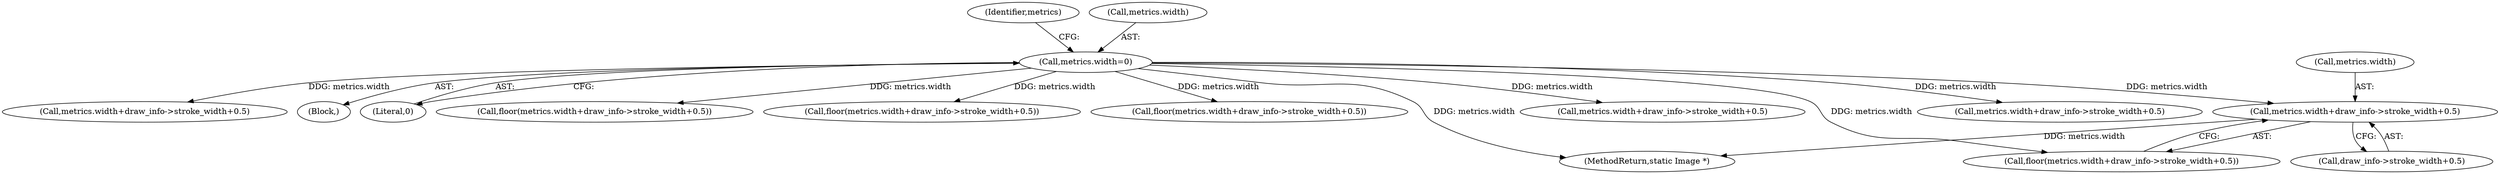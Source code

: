 digraph "0_ImageMagick_0474237508f39c4f783208123431815f1ededb76@pointer" {
"1000473" [label="(Call,metrics.width+draw_info->stroke_width+0.5)"];
"1000200" [label="(Call,metrics.width=0)"];
"1000473" [label="(Call,metrics.width+draw_info->stroke_width+0.5)"];
"1000237" [label="(Call,metrics.width+draw_info->stroke_width+0.5)"];
"1000207" [label="(Identifier,metrics)"];
"1000333" [label="(Call,metrics.width+draw_info->stroke_width+0.5)"];
"1000474" [label="(Call,metrics.width)"];
"1000201" [label="(Call,metrics.width)"];
"1000472" [label="(Call,floor(metrics.width+draw_info->stroke_width+0.5))"];
"1000200" [label="(Call,metrics.width=0)"];
"1000106" [label="(Block,)"];
"1000477" [label="(Call,draw_info->stroke_width+0.5)"];
"1000204" [label="(Literal,0)"];
"1000332" [label="(Call,floor(metrics.width+draw_info->stroke_width+0.5))"];
"1000629" [label="(Call,floor(metrics.width+draw_info->stroke_width+0.5))"];
"1000236" [label="(Call,floor(metrics.width+draw_info->stroke_width+0.5))"];
"1000847" [label="(MethodReturn,static Image *)"];
"1000630" [label="(Call,metrics.width+draw_info->stroke_width+0.5)"];
"1000473" -> "1000472"  [label="AST: "];
"1000473" -> "1000477"  [label="CFG: "];
"1000474" -> "1000473"  [label="AST: "];
"1000477" -> "1000473"  [label="AST: "];
"1000472" -> "1000473"  [label="CFG: "];
"1000473" -> "1000847"  [label="DDG: metrics.width"];
"1000200" -> "1000473"  [label="DDG: metrics.width"];
"1000200" -> "1000106"  [label="AST: "];
"1000200" -> "1000204"  [label="CFG: "];
"1000201" -> "1000200"  [label="AST: "];
"1000204" -> "1000200"  [label="AST: "];
"1000207" -> "1000200"  [label="CFG: "];
"1000200" -> "1000847"  [label="DDG: metrics.width"];
"1000200" -> "1000236"  [label="DDG: metrics.width"];
"1000200" -> "1000237"  [label="DDG: metrics.width"];
"1000200" -> "1000332"  [label="DDG: metrics.width"];
"1000200" -> "1000333"  [label="DDG: metrics.width"];
"1000200" -> "1000472"  [label="DDG: metrics.width"];
"1000200" -> "1000629"  [label="DDG: metrics.width"];
"1000200" -> "1000630"  [label="DDG: metrics.width"];
}
